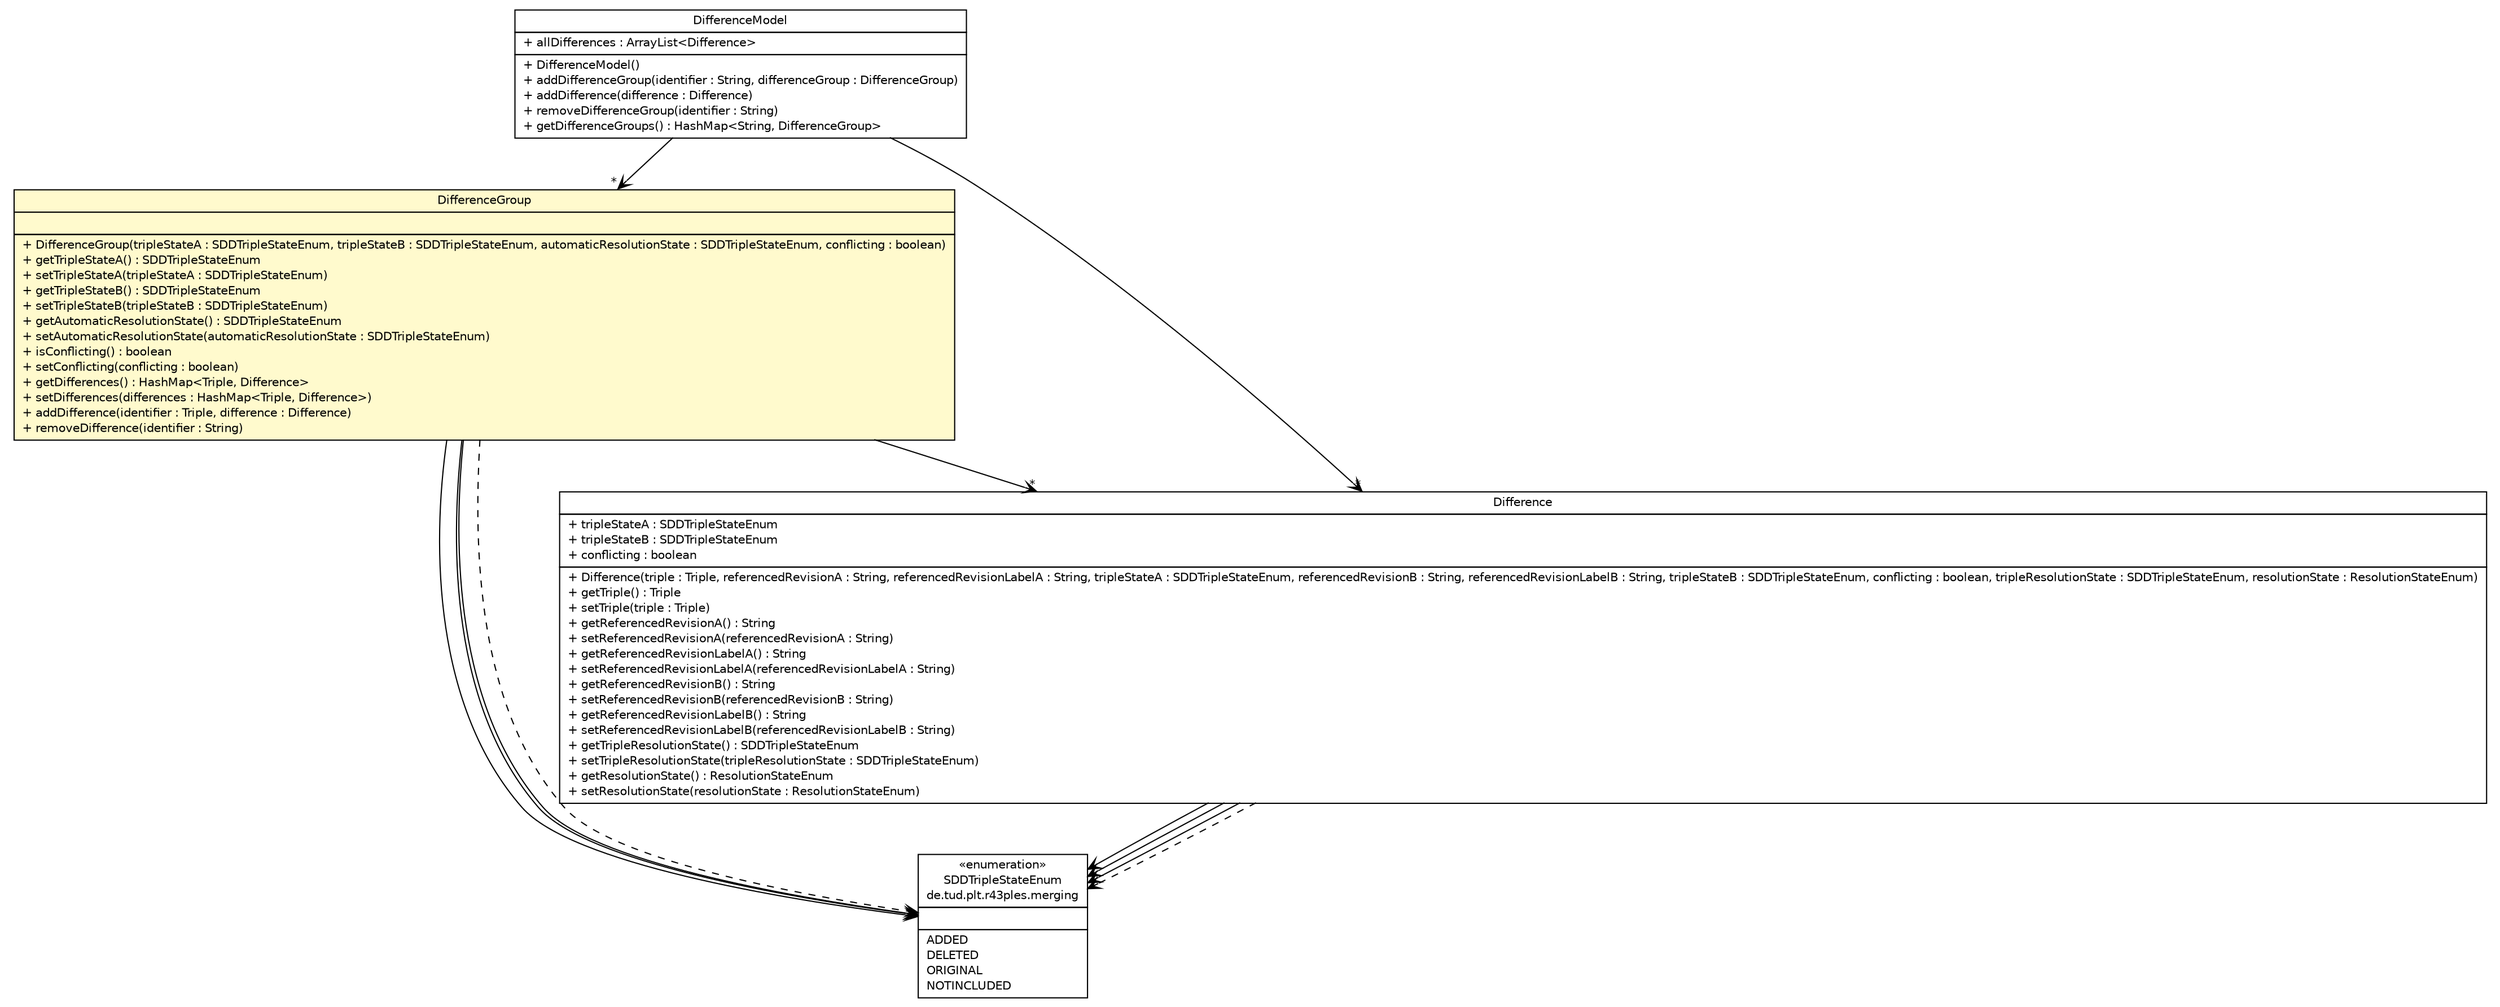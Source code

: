 #!/usr/local/bin/dot
#
# Class diagram 
# Generated by UMLGraph version R5_6-24-gf6e263 (http://www.umlgraph.org/)
#

digraph G {
	edge [fontname="Helvetica",fontsize=10,labelfontname="Helvetica",labelfontsize=10];
	node [fontname="Helvetica",fontsize=10,shape=plaintext];
	nodesep=0.25;
	ranksep=0.5;
	// de.tud.plt.r43ples.merging.SDDTripleStateEnum
	c1882 [label=<<table title="de.tud.plt.r43ples.merging.SDDTripleStateEnum" border="0" cellborder="1" cellspacing="0" cellpadding="2" port="p" href="../../SDDTripleStateEnum.html">
		<tr><td><table border="0" cellspacing="0" cellpadding="1">
<tr><td align="center" balign="center"> &#171;enumeration&#187; </td></tr>
<tr><td align="center" balign="center"> SDDTripleStateEnum </td></tr>
<tr><td align="center" balign="center"> de.tud.plt.r43ples.merging </td></tr>
		</table></td></tr>
		<tr><td><table border="0" cellspacing="0" cellpadding="1">
<tr><td align="left" balign="left">  </td></tr>
		</table></td></tr>
		<tr><td><table border="0" cellspacing="0" cellpadding="1">
<tr><td align="left" balign="left"> ADDED </td></tr>
<tr><td align="left" balign="left"> DELETED </td></tr>
<tr><td align="left" balign="left"> ORIGINAL </td></tr>
<tr><td align="left" balign="left"> NOTINCLUDED </td></tr>
		</table></td></tr>
		</table>>, URL="../../SDDTripleStateEnum.html", fontname="Helvetica", fontcolor="black", fontsize=10.0];
	// de.tud.plt.r43ples.merging.model.structure.DifferenceModel
	c1900 [label=<<table title="de.tud.plt.r43ples.merging.model.structure.DifferenceModel" border="0" cellborder="1" cellspacing="0" cellpadding="2" port="p" href="./DifferenceModel.html">
		<tr><td><table border="0" cellspacing="0" cellpadding="1">
<tr><td align="center" balign="center"> DifferenceModel </td></tr>
		</table></td></tr>
		<tr><td><table border="0" cellspacing="0" cellpadding="1">
<tr><td align="left" balign="left"> + allDifferences : ArrayList&lt;Difference&gt; </td></tr>
		</table></td></tr>
		<tr><td><table border="0" cellspacing="0" cellpadding="1">
<tr><td align="left" balign="left"> + DifferenceModel() </td></tr>
<tr><td align="left" balign="left"> + addDifferenceGroup(identifier : String, differenceGroup : DifferenceGroup) </td></tr>
<tr><td align="left" balign="left"> + addDifference(difference : Difference) </td></tr>
<tr><td align="left" balign="left"> + removeDifferenceGroup(identifier : String) </td></tr>
<tr><td align="left" balign="left"> + getDifferenceGroups() : HashMap&lt;String, DifferenceGroup&gt; </td></tr>
		</table></td></tr>
		</table>>, URL="./DifferenceModel.html", fontname="Helvetica", fontcolor="black", fontsize=10.0];
	// de.tud.plt.r43ples.merging.model.structure.DifferenceGroup
	c1901 [label=<<table title="de.tud.plt.r43ples.merging.model.structure.DifferenceGroup" border="0" cellborder="1" cellspacing="0" cellpadding="2" port="p" bgcolor="lemonChiffon" href="./DifferenceGroup.html">
		<tr><td><table border="0" cellspacing="0" cellpadding="1">
<tr><td align="center" balign="center"> DifferenceGroup </td></tr>
		</table></td></tr>
		<tr><td><table border="0" cellspacing="0" cellpadding="1">
<tr><td align="left" balign="left">  </td></tr>
		</table></td></tr>
		<tr><td><table border="0" cellspacing="0" cellpadding="1">
<tr><td align="left" balign="left"> + DifferenceGroup(tripleStateA : SDDTripleStateEnum, tripleStateB : SDDTripleStateEnum, automaticResolutionState : SDDTripleStateEnum, conflicting : boolean) </td></tr>
<tr><td align="left" balign="left"> + getTripleStateA() : SDDTripleStateEnum </td></tr>
<tr><td align="left" balign="left"> + setTripleStateA(tripleStateA : SDDTripleStateEnum) </td></tr>
<tr><td align="left" balign="left"> + getTripleStateB() : SDDTripleStateEnum </td></tr>
<tr><td align="left" balign="left"> + setTripleStateB(tripleStateB : SDDTripleStateEnum) </td></tr>
<tr><td align="left" balign="left"> + getAutomaticResolutionState() : SDDTripleStateEnum </td></tr>
<tr><td align="left" balign="left"> + setAutomaticResolutionState(automaticResolutionState : SDDTripleStateEnum) </td></tr>
<tr><td align="left" balign="left"> + isConflicting() : boolean </td></tr>
<tr><td align="left" balign="left"> + setConflicting(conflicting : boolean) </td></tr>
<tr><td align="left" balign="left"> + getDifferences() : HashMap&lt;Triple, Difference&gt; </td></tr>
<tr><td align="left" balign="left"> + setDifferences(differences : HashMap&lt;Triple, Difference&gt;) </td></tr>
<tr><td align="left" balign="left"> + addDifference(identifier : Triple, difference : Difference) </td></tr>
<tr><td align="left" balign="left"> + removeDifference(identifier : String) </td></tr>
		</table></td></tr>
		</table>>, URL="./DifferenceGroup.html", fontname="Helvetica", fontcolor="black", fontsize=10.0];
	// de.tud.plt.r43ples.merging.model.structure.Difference
	c1902 [label=<<table title="de.tud.plt.r43ples.merging.model.structure.Difference" border="0" cellborder="1" cellspacing="0" cellpadding="2" port="p" href="./Difference.html">
		<tr><td><table border="0" cellspacing="0" cellpadding="1">
<tr><td align="center" balign="center"> Difference </td></tr>
		</table></td></tr>
		<tr><td><table border="0" cellspacing="0" cellpadding="1">
<tr><td align="left" balign="left"> + tripleStateA : SDDTripleStateEnum </td></tr>
<tr><td align="left" balign="left"> + tripleStateB : SDDTripleStateEnum </td></tr>
<tr><td align="left" balign="left"> + conflicting : boolean </td></tr>
		</table></td></tr>
		<tr><td><table border="0" cellspacing="0" cellpadding="1">
<tr><td align="left" balign="left"> + Difference(triple : Triple, referencedRevisionA : String, referencedRevisionLabelA : String, tripleStateA : SDDTripleStateEnum, referencedRevisionB : String, referencedRevisionLabelB : String, tripleStateB : SDDTripleStateEnum, conflicting : boolean, tripleResolutionState : SDDTripleStateEnum, resolutionState : ResolutionStateEnum) </td></tr>
<tr><td align="left" balign="left"> + getTriple() : Triple </td></tr>
<tr><td align="left" balign="left"> + setTriple(triple : Triple) </td></tr>
<tr><td align="left" balign="left"> + getReferencedRevisionA() : String </td></tr>
<tr><td align="left" balign="left"> + setReferencedRevisionA(referencedRevisionA : String) </td></tr>
<tr><td align="left" balign="left"> + getReferencedRevisionLabelA() : String </td></tr>
<tr><td align="left" balign="left"> + setReferencedRevisionLabelA(referencedRevisionLabelA : String) </td></tr>
<tr><td align="left" balign="left"> + getReferencedRevisionB() : String </td></tr>
<tr><td align="left" balign="left"> + setReferencedRevisionB(referencedRevisionB : String) </td></tr>
<tr><td align="left" balign="left"> + getReferencedRevisionLabelB() : String </td></tr>
<tr><td align="left" balign="left"> + setReferencedRevisionLabelB(referencedRevisionLabelB : String) </td></tr>
<tr><td align="left" balign="left"> + getTripleResolutionState() : SDDTripleStateEnum </td></tr>
<tr><td align="left" balign="left"> + setTripleResolutionState(tripleResolutionState : SDDTripleStateEnum) </td></tr>
<tr><td align="left" balign="left"> + getResolutionState() : ResolutionStateEnum </td></tr>
<tr><td align="left" balign="left"> + setResolutionState(resolutionState : ResolutionStateEnum) </td></tr>
		</table></td></tr>
		</table>>, URL="./Difference.html", fontname="Helvetica", fontcolor="black", fontsize=10.0];
	// de.tud.plt.r43ples.merging.model.structure.DifferenceModel NAVASSOC de.tud.plt.r43ples.merging.model.structure.DifferenceGroup
	c1900:p -> c1901:p [taillabel="", label="", headlabel="*", fontname="Helvetica", fontcolor="black", fontsize=10.0, color="black", arrowhead=open];
	// de.tud.plt.r43ples.merging.model.structure.DifferenceModel NAVASSOC de.tud.plt.r43ples.merging.model.structure.Difference
	c1900:p -> c1902:p [taillabel="", label="", headlabel="*", fontname="Helvetica", fontcolor="black", fontsize=10.0, color="black", arrowhead=open];
	// de.tud.plt.r43ples.merging.model.structure.DifferenceGroup NAVASSOC de.tud.plt.r43ples.merging.SDDTripleStateEnum
	c1901:p -> c1882:p [taillabel="", label="", headlabel="", fontname="Helvetica", fontcolor="black", fontsize=10.0, color="black", arrowhead=open];
	// de.tud.plt.r43ples.merging.model.structure.DifferenceGroup NAVASSOC de.tud.plt.r43ples.merging.SDDTripleStateEnum
	c1901:p -> c1882:p [taillabel="", label="", headlabel="", fontname="Helvetica", fontcolor="black", fontsize=10.0, color="black", arrowhead=open];
	// de.tud.plt.r43ples.merging.model.structure.DifferenceGroup NAVASSOC de.tud.plt.r43ples.merging.SDDTripleStateEnum
	c1901:p -> c1882:p [taillabel="", label="", headlabel="", fontname="Helvetica", fontcolor="black", fontsize=10.0, color="black", arrowhead=open];
	// de.tud.plt.r43ples.merging.model.structure.DifferenceGroup NAVASSOC de.tud.plt.r43ples.merging.model.structure.Difference
	c1901:p -> c1902:p [taillabel="", label="", headlabel="*", fontname="Helvetica", fontcolor="black", fontsize=10.0, color="black", arrowhead=open];
	// de.tud.plt.r43ples.merging.model.structure.Difference NAVASSOC de.tud.plt.r43ples.merging.SDDTripleStateEnum
	c1902:p -> c1882:p [taillabel="", label="", headlabel="", fontname="Helvetica", fontcolor="black", fontsize=10.0, color="black", arrowhead=open];
	// de.tud.plt.r43ples.merging.model.structure.Difference NAVASSOC de.tud.plt.r43ples.merging.SDDTripleStateEnum
	c1902:p -> c1882:p [taillabel="", label="", headlabel="", fontname="Helvetica", fontcolor="black", fontsize=10.0, color="black", arrowhead=open];
	// de.tud.plt.r43ples.merging.model.structure.Difference NAVASSOC de.tud.plt.r43ples.merging.SDDTripleStateEnum
	c1902:p -> c1882:p [taillabel="", label="", headlabel="", fontname="Helvetica", fontcolor="black", fontsize=10.0, color="black", arrowhead=open];
	// de.tud.plt.r43ples.merging.model.structure.DifferenceGroup DEPEND de.tud.plt.r43ples.merging.SDDTripleStateEnum
	c1901:p -> c1882:p [taillabel="", label="", headlabel="", fontname="Helvetica", fontcolor="black", fontsize=10.0, color="black", arrowhead=open, style=dashed];
	// de.tud.plt.r43ples.merging.model.structure.Difference DEPEND de.tud.plt.r43ples.merging.SDDTripleStateEnum
	c1902:p -> c1882:p [taillabel="", label="", headlabel="", fontname="Helvetica", fontcolor="black", fontsize=10.0, color="black", arrowhead=open, style=dashed];
}

